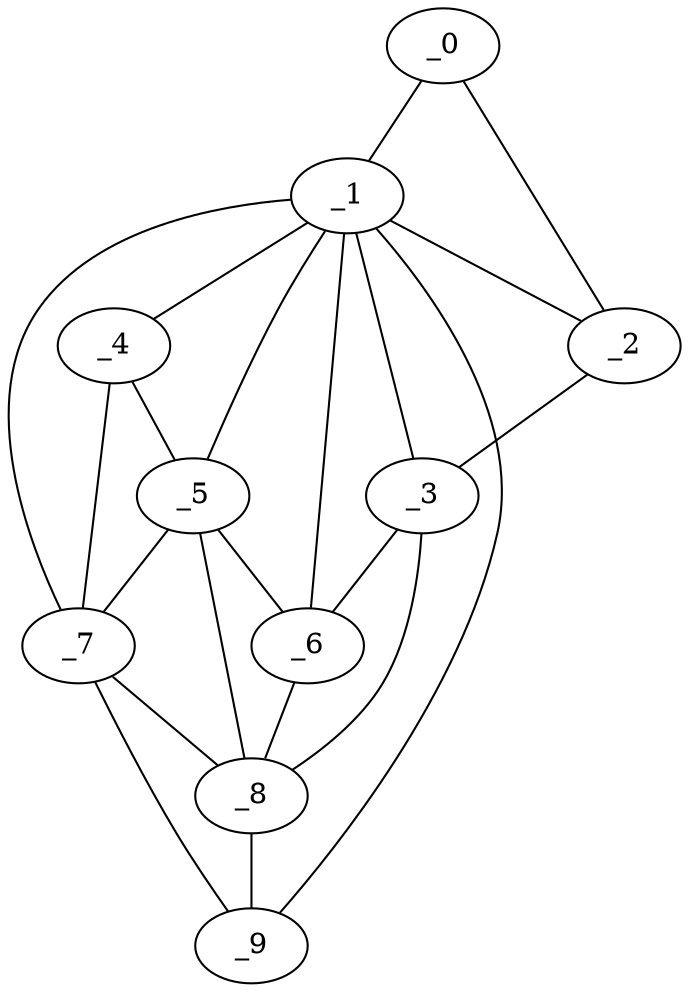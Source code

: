 graph "obj28__245.gxl" {
	_0	 [x=71,
		y=32];
	_1	 [x=92,
		y=62];
	_0 -- _1	 [valence=1];
	_2	 [x=98,
		y=23];
	_0 -- _2	 [valence=1];
	_1 -- _2	 [valence=2];
	_3	 [x=106,
		y=28];
	_1 -- _3	 [valence=1];
	_4	 [x=107,
		y=67];
	_1 -- _4	 [valence=1];
	_5	 [x=108,
		y=62];
	_1 -- _5	 [valence=2];
	_6	 [x=110,
		y=55];
	_1 -- _6	 [valence=2];
	_7	 [x=113,
		y=79];
	_1 -- _7	 [valence=2];
	_9	 [x=126,
		y=91];
	_1 -- _9	 [valence=1];
	_2 -- _3	 [valence=1];
	_3 -- _6	 [valence=2];
	_8	 [x=126,
		y=86];
	_3 -- _8	 [valence=1];
	_4 -- _5	 [valence=2];
	_4 -- _7	 [valence=2];
	_5 -- _6	 [valence=2];
	_5 -- _7	 [valence=1];
	_5 -- _8	 [valence=2];
	_6 -- _8	 [valence=2];
	_7 -- _8	 [valence=1];
	_7 -- _9	 [valence=1];
	_8 -- _9	 [valence=1];
}

